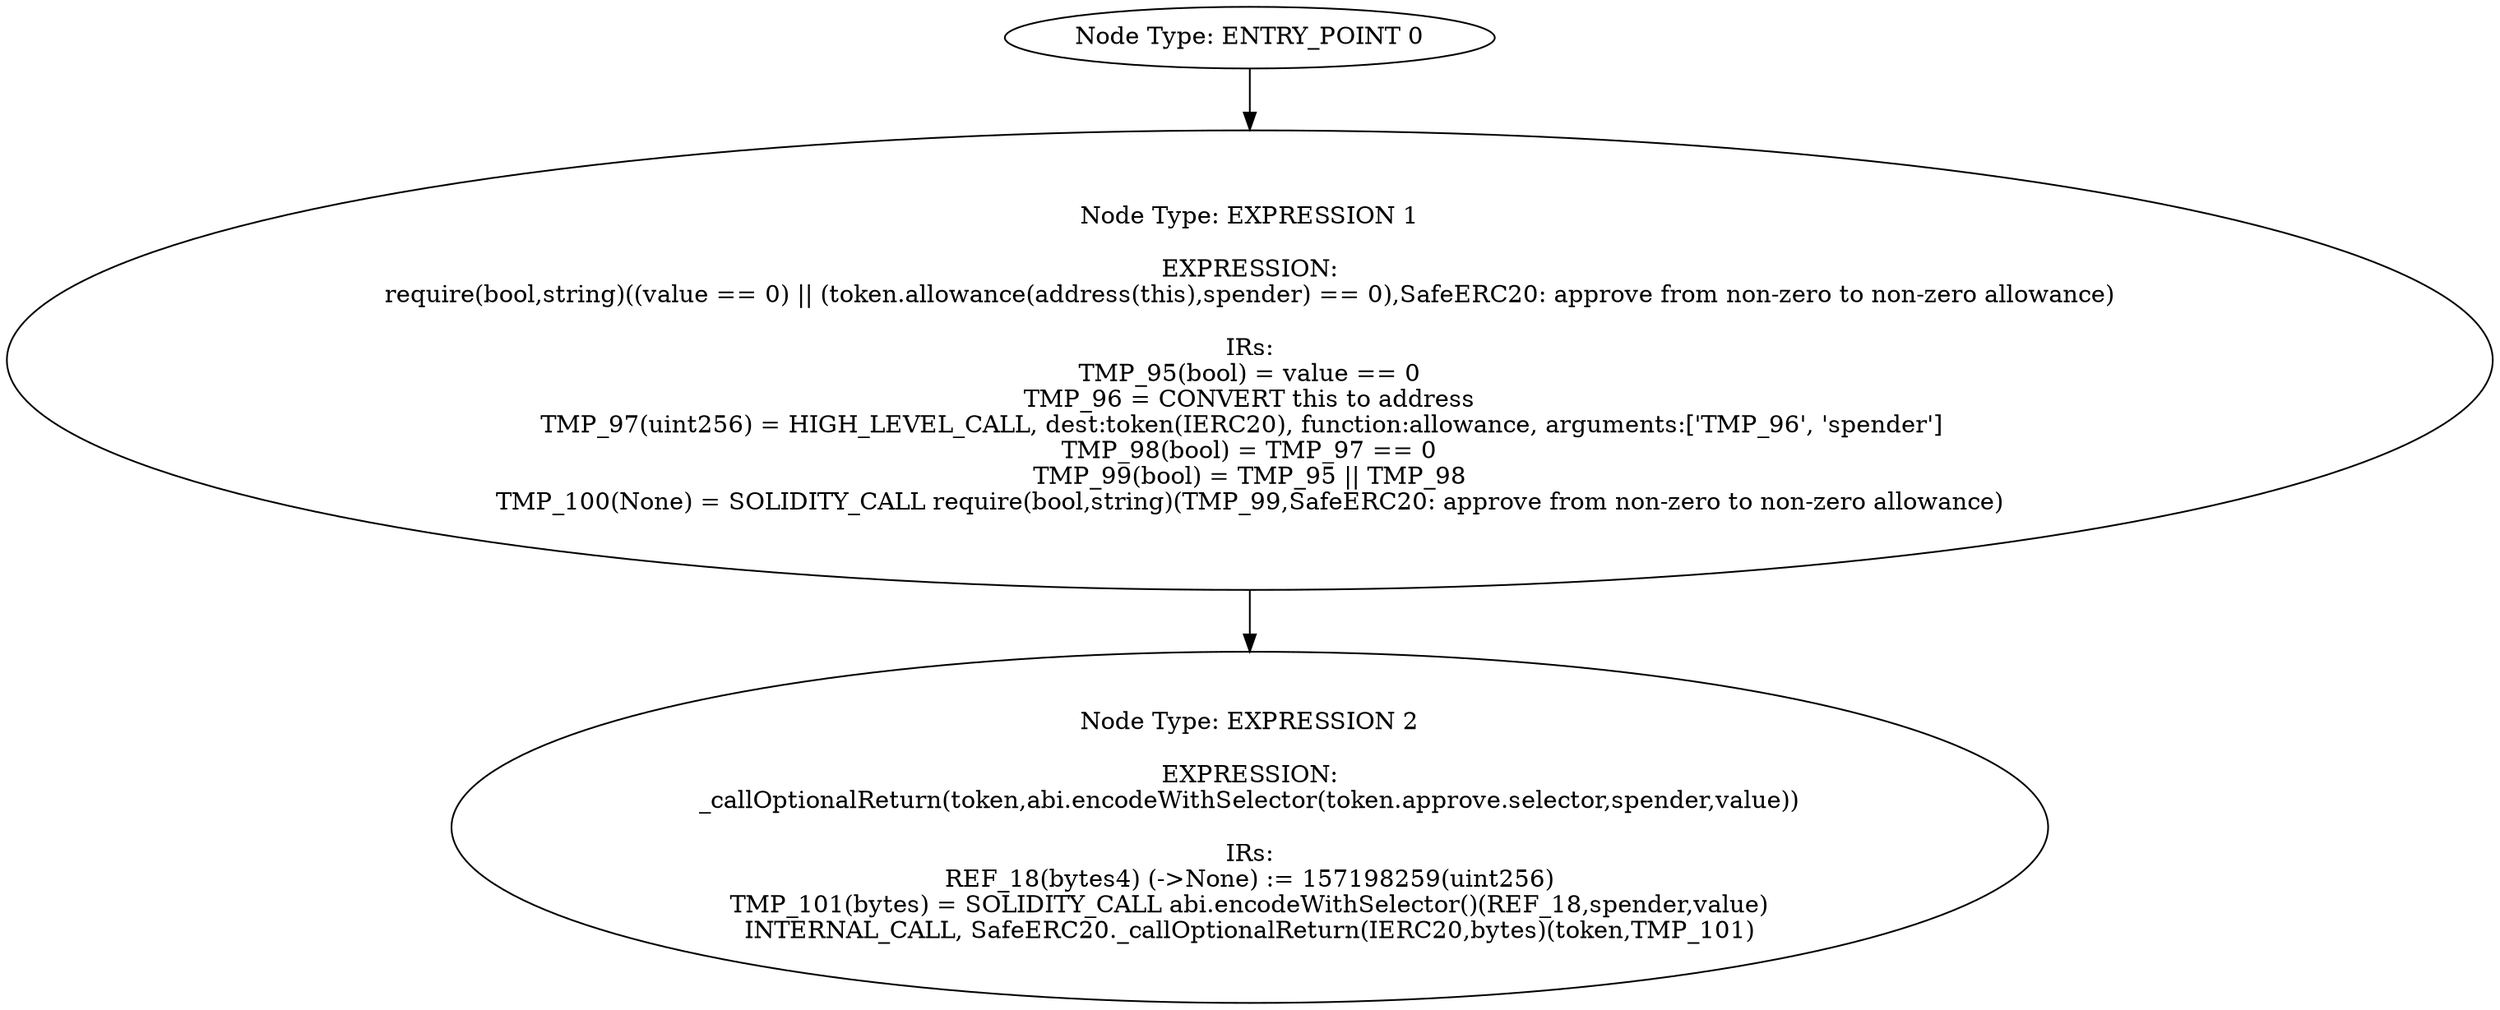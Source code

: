 digraph{
0[label="Node Type: ENTRY_POINT 0
"];
0->1;
1[label="Node Type: EXPRESSION 1

EXPRESSION:
require(bool,string)((value == 0) || (token.allowance(address(this),spender) == 0),SafeERC20: approve from non-zero to non-zero allowance)

IRs:
TMP_95(bool) = value == 0
TMP_96 = CONVERT this to address
TMP_97(uint256) = HIGH_LEVEL_CALL, dest:token(IERC20), function:allowance, arguments:['TMP_96', 'spender']  
TMP_98(bool) = TMP_97 == 0
TMP_99(bool) = TMP_95 || TMP_98
TMP_100(None) = SOLIDITY_CALL require(bool,string)(TMP_99,SafeERC20: approve from non-zero to non-zero allowance)"];
1->2;
2[label="Node Type: EXPRESSION 2

EXPRESSION:
_callOptionalReturn(token,abi.encodeWithSelector(token.approve.selector,spender,value))

IRs:
REF_18(bytes4) (->None) := 157198259(uint256)
TMP_101(bytes) = SOLIDITY_CALL abi.encodeWithSelector()(REF_18,spender,value)
INTERNAL_CALL, SafeERC20._callOptionalReturn(IERC20,bytes)(token,TMP_101)"];
}
